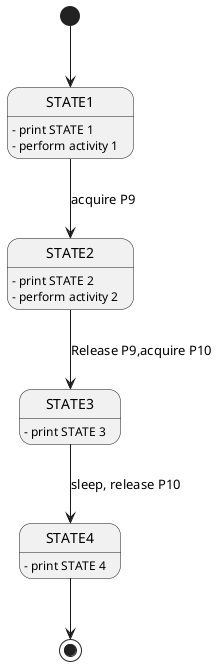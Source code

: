 @startuml

[*] --> STATE1

STATE1: - print STATE 1\n- perform activity 1
STATE1 --> STATE2: acquire P9
STATE2: - print STATE 2\n- perform activity 2
STATE2 --> STATE3: Release P9,acquire P10
STATE3: - print STATE 3
STATE3 --> STATE4: sleep, release P10
STATE4: - print STATE 4
STATE4 --> [*]

@enduml
